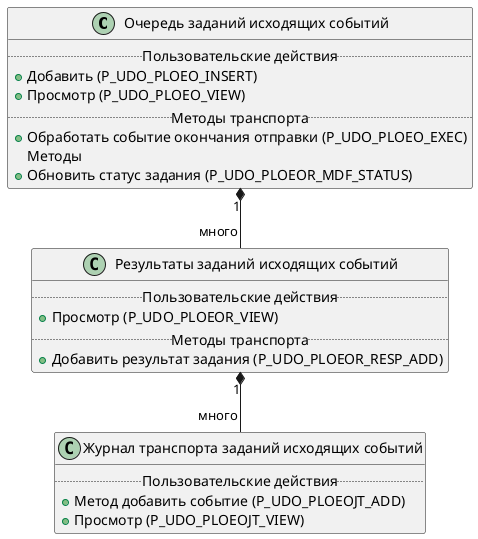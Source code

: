 @startuml

 class "Очередь заданий исходящих событий" as MasterClass {
 ..Пользовательские действия..
 {method}+Добавить (P_UDO_PLOEO_INSERT)
 {method}+Просмотр (P_UDO_PLOEO_VIEW)
 ..Методы транспорта..
 {method}+Обработать событие окончания отправки (P_UDO_PLOEO_EXEC)
  ..Методы..
 {method}+Обновить статус задания (P_UDO_PLOEOR_MDF_STATUS)
 }

 class "Результаты заданий исходящих событий" as SpecClass1 {
 ..Пользовательские действия..
 {method}+Просмотр (P_UDO_PLOEOR_VIEW)
 ..Методы транспорта..
 {method}+Добавить результат задания (P_UDO_PLOEOR_RESP_ADD)
 }

 class "Журнал транспорта заданий исходящих событий" as SpecClass2 {
 ..Пользовательские действия..
 {method}+Метод добавить событие (P_UDO_PLOEOJT_ADD)
 {method}+Просмотр (P_UDO_PLOEOJT_VIEW)
 }

 MasterClass "1" *-- "много" SpecClass1
 SpecClass1 "1" *-- "много" SpecClass2

 @enduml
